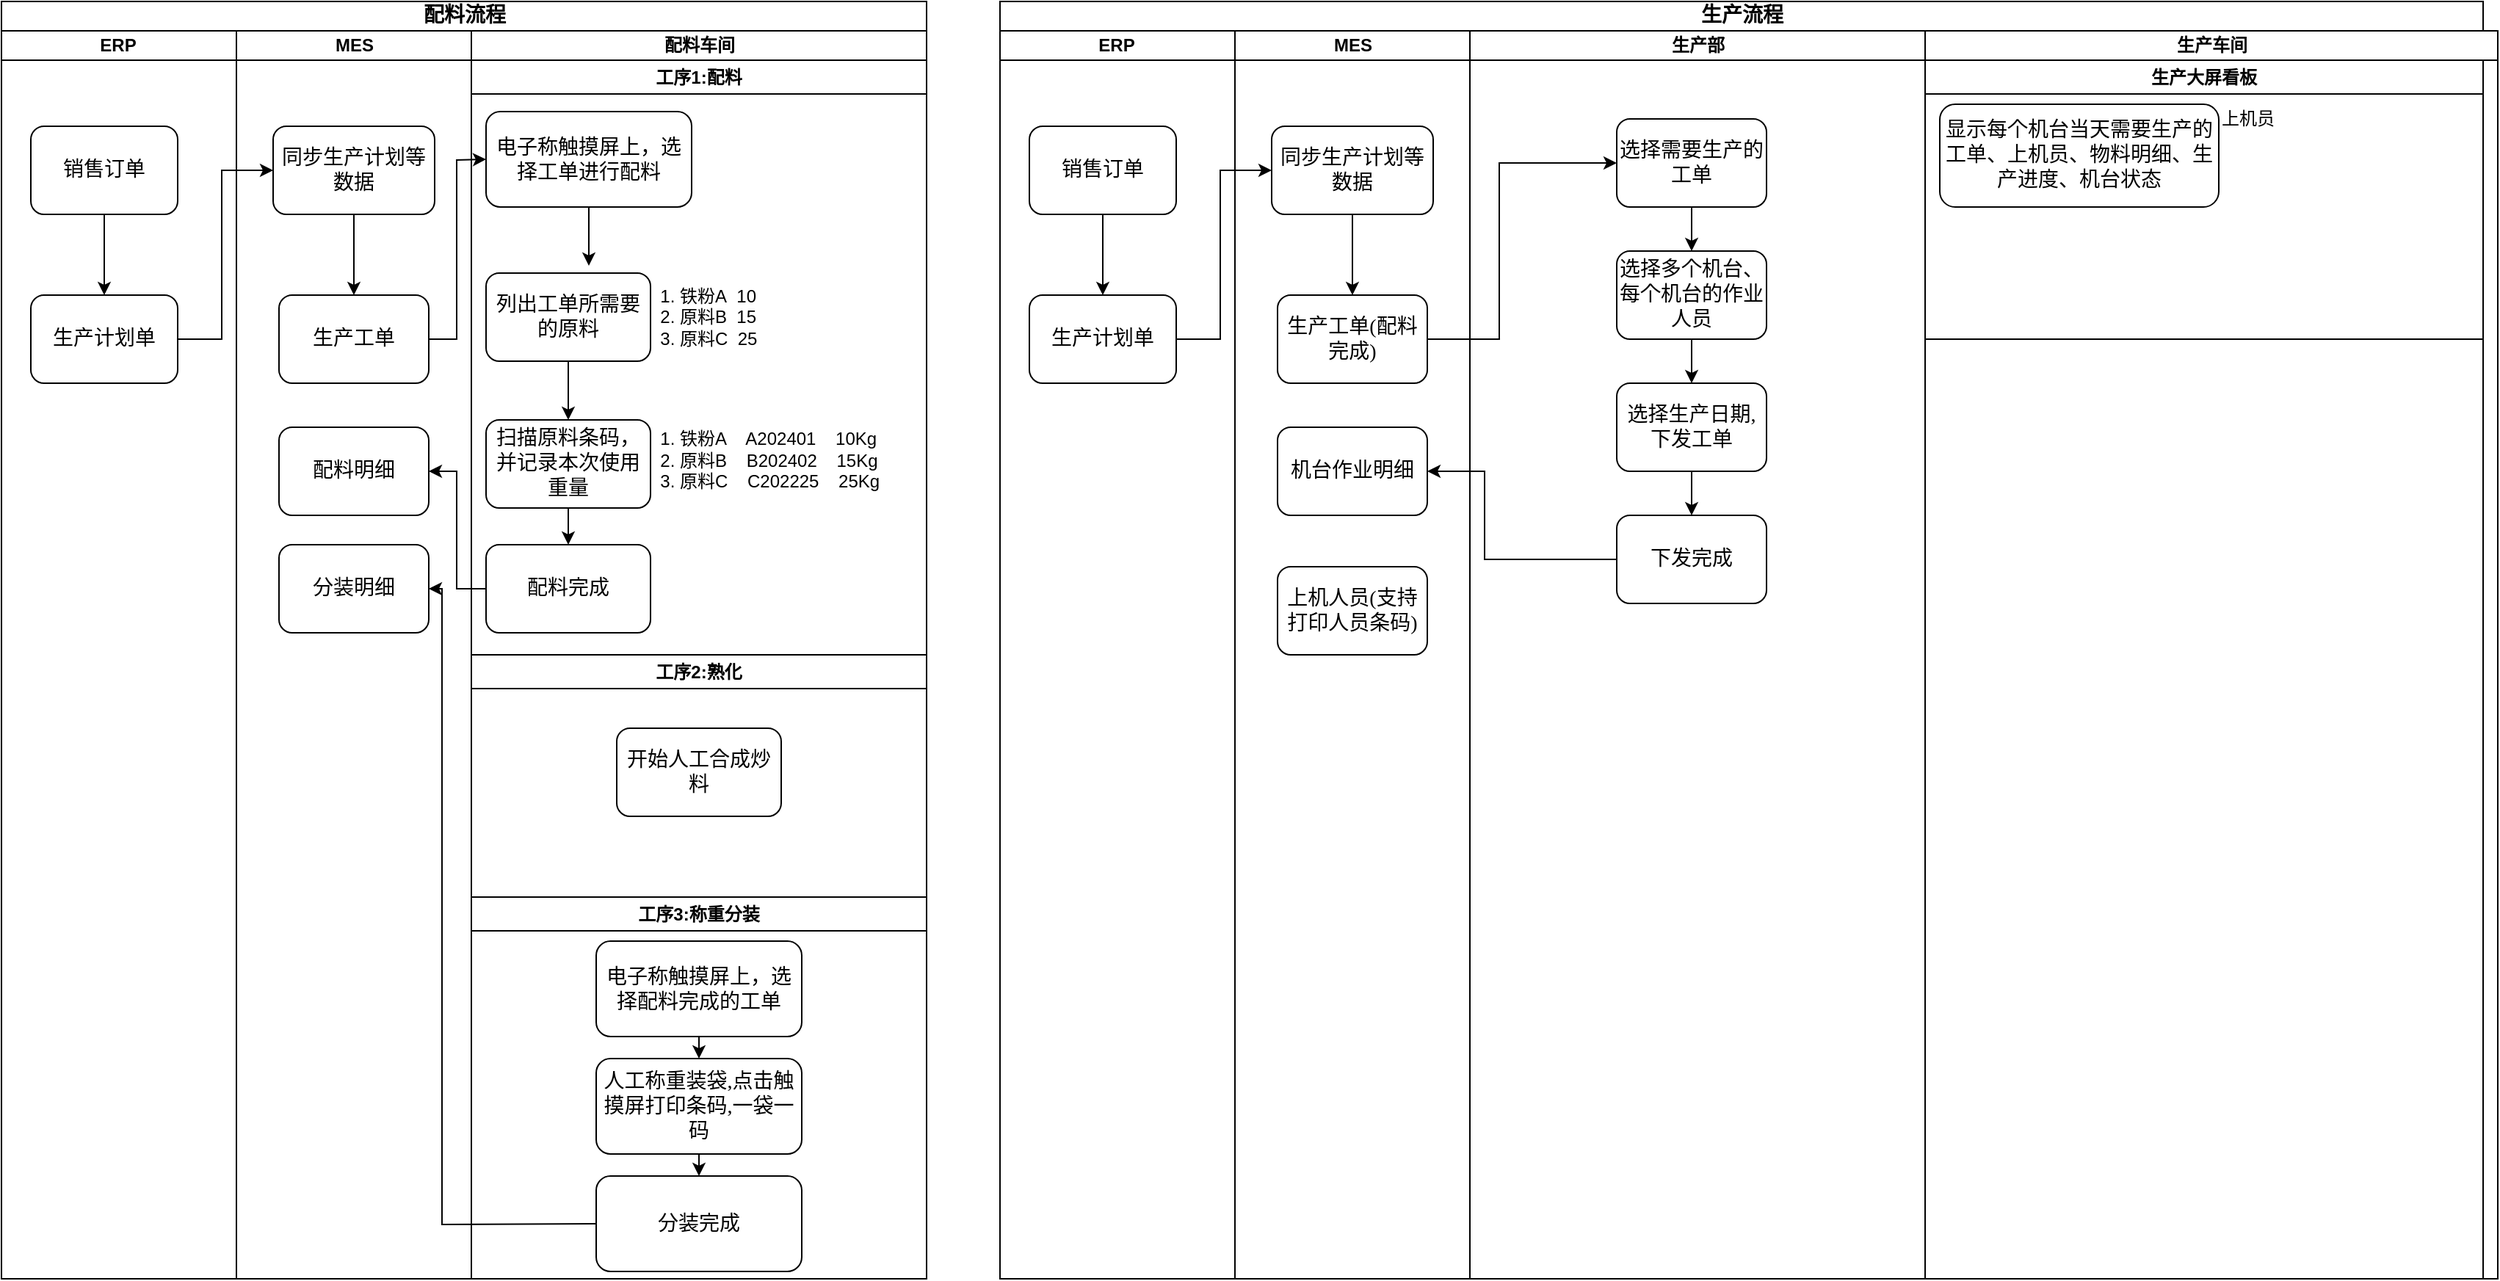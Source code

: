<mxfile version="24.0.0" type="github">
  <diagram name="Page-1" id="74e2e168-ea6b-b213-b513-2b3c1d86103e">
    <mxGraphModel dx="875" dy="451" grid="1" gridSize="10" guides="1" tooltips="1" connect="1" arrows="1" fold="1" page="1" pageScale="1" pageWidth="1100" pageHeight="850" background="none" math="0" shadow="0">
      <root>
        <mxCell id="0" />
        <mxCell id="1" parent="0" />
        <mxCell id="77e6c97f196da883-1" value="&lt;font style=&quot;font-size: 14px;&quot;&gt;配料流程&lt;/font&gt;" style="swimlane;html=1;childLayout=stackLayout;startSize=20;rounded=0;shadow=0;labelBackgroundColor=none;strokeWidth=1;fontFamily=Verdana;fontSize=8;align=center;" parent="1" vertex="1">
          <mxGeometry x="70" y="40" width="630" height="870" as="geometry" />
        </mxCell>
        <mxCell id="77e6c97f196da883-2" value="ERP&lt;span style=&quot;white-space: pre;&quot;&gt;&#x9;&lt;/span&gt;" style="swimlane;html=1;startSize=20;" parent="77e6c97f196da883-1" vertex="1">
          <mxGeometry y="20" width="160" height="850" as="geometry" />
        </mxCell>
        <mxCell id="77e6c97f196da883-8" value="&lt;font style=&quot;font-size: 14px;&quot;&gt;销售订单&lt;/font&gt;" style="rounded=1;whiteSpace=wrap;html=1;shadow=0;labelBackgroundColor=none;strokeWidth=1;fontFamily=Verdana;fontSize=8;align=center;" parent="77e6c97f196da883-2" vertex="1">
          <mxGeometry x="20" y="65" width="100" height="60" as="geometry" />
        </mxCell>
        <mxCell id="77e6c97f196da883-9" value="&lt;font style=&quot;font-size: 14px;&quot;&gt;生产计划单&lt;/font&gt;" style="rounded=1;whiteSpace=wrap;html=1;shadow=0;labelBackgroundColor=none;strokeWidth=1;fontFamily=Verdana;fontSize=8;align=center;" parent="77e6c97f196da883-2" vertex="1">
          <mxGeometry x="20" y="180" width="100" height="60" as="geometry" />
        </mxCell>
        <mxCell id="7kdRkKb2sxxw5B-0vBMB-1" value="" style="endArrow=classic;html=1;rounded=0;exitX=0.5;exitY=1;exitDx=0;exitDy=0;" edge="1" parent="77e6c97f196da883-2" source="77e6c97f196da883-8" target="77e6c97f196da883-9">
          <mxGeometry width="50" height="50" relative="1" as="geometry">
            <mxPoint x="220" y="130" as="sourcePoint" />
            <mxPoint x="270" y="80" as="targetPoint" />
          </mxGeometry>
        </mxCell>
        <mxCell id="77e6c97f196da883-39" style="edgeStyle=orthogonalEdgeStyle;rounded=1;html=1;labelBackgroundColor=none;startArrow=none;startFill=0;startSize=5;endArrow=classicThin;endFill=1;endSize=5;jettySize=auto;orthogonalLoop=1;strokeWidth=1;fontFamily=Verdana;fontSize=8" parent="77e6c97f196da883-1" target="77e6c97f196da883-23" edge="1">
          <mxGeometry relative="1" as="geometry">
            <mxPoint x="750" y="690" as="sourcePoint" />
          </mxGeometry>
        </mxCell>
        <mxCell id="77e6c97f196da883-40" style="edgeStyle=orthogonalEdgeStyle;rounded=1;html=1;labelBackgroundColor=none;startArrow=none;startFill=0;startSize=5;endArrow=classicThin;endFill=1;endSize=5;jettySize=auto;orthogonalLoop=1;strokeWidth=1;fontFamily=Verdana;fontSize=8" parent="77e6c97f196da883-1" target="77e6c97f196da883-24" edge="1">
          <mxGeometry relative="1" as="geometry">
            <mxPoint x="980" y="690" as="sourcePoint" />
          </mxGeometry>
        </mxCell>
        <mxCell id="107ba76e4e335f99-1" style="edgeStyle=orthogonalEdgeStyle;rounded=1;html=1;labelBackgroundColor=none;startArrow=none;startFill=0;startSize=5;endArrow=classicThin;endFill=1;endSize=5;jettySize=auto;orthogonalLoop=1;strokeWidth=1;fontFamily=Verdana;fontSize=8" parent="77e6c97f196da883-1" target="77e6c97f196da883-18" edge="1">
          <mxGeometry relative="1" as="geometry">
            <mxPoint x="760" y="450.0" as="sourcePoint" />
          </mxGeometry>
        </mxCell>
        <mxCell id="107ba76e4e335f99-3" style="edgeStyle=orthogonalEdgeStyle;rounded=1;html=1;labelBackgroundColor=none;startArrow=none;startFill=0;startSize=5;endArrow=classicThin;endFill=1;endSize=5;jettySize=auto;orthogonalLoop=1;strokeColor=#000000;strokeWidth=1;fontFamily=Verdana;fontSize=8;fontColor=#000000;" parent="77e6c97f196da883-1" source="77e6c97f196da883-22" edge="1">
          <mxGeometry relative="1" as="geometry">
            <mxPoint x="760" y="610" as="targetPoint" />
          </mxGeometry>
        </mxCell>
        <mxCell id="77e6c97f196da883-3" value="MES" style="swimlane;html=1;startSize=20;" parent="77e6c97f196da883-1" vertex="1">
          <mxGeometry x="160" y="20" width="160" height="850" as="geometry" />
        </mxCell>
        <mxCell id="7kdRkKb2sxxw5B-0vBMB-2" value="&lt;font style=&quot;font-size: 14px;&quot;&gt;同步生产计划等数据&lt;/font&gt;" style="rounded=1;whiteSpace=wrap;html=1;shadow=0;labelBackgroundColor=none;strokeWidth=1;fontFamily=Verdana;fontSize=8;align=center;" vertex="1" parent="77e6c97f196da883-3">
          <mxGeometry x="25" y="65" width="110" height="60" as="geometry" />
        </mxCell>
        <mxCell id="77e6c97f196da883-12" value="&lt;font style=&quot;font-size: 14px;&quot;&gt;生产工单&lt;/font&gt;" style="rounded=1;whiteSpace=wrap;html=1;shadow=0;labelBackgroundColor=none;strokeWidth=1;fontFamily=Verdana;fontSize=8;align=center;" parent="77e6c97f196da883-3" vertex="1">
          <mxGeometry x="29" y="180" width="102" height="60" as="geometry" />
        </mxCell>
        <mxCell id="7kdRkKb2sxxw5B-0vBMB-4" value="" style="endArrow=classic;html=1;rounded=0;exitX=0.5;exitY=1;exitDx=0;exitDy=0;entryX=0.5;entryY=0;entryDx=0;entryDy=0;" edge="1" parent="77e6c97f196da883-3" source="7kdRkKb2sxxw5B-0vBMB-2" target="77e6c97f196da883-12">
          <mxGeometry width="50" height="50" relative="1" as="geometry">
            <mxPoint x="180" y="140" as="sourcePoint" />
            <mxPoint x="230" y="90" as="targetPoint" />
          </mxGeometry>
        </mxCell>
        <mxCell id="7kdRkKb2sxxw5B-0vBMB-26" value="&lt;font style=&quot;font-size: 14px;&quot;&gt;配料明细&lt;/font&gt;" style="rounded=1;whiteSpace=wrap;html=1;shadow=0;labelBackgroundColor=none;strokeWidth=1;fontFamily=Verdana;fontSize=8;align=center;" vertex="1" parent="77e6c97f196da883-3">
          <mxGeometry x="29" y="270" width="102" height="60" as="geometry" />
        </mxCell>
        <mxCell id="7kdRkKb2sxxw5B-0vBMB-27" value="&lt;font style=&quot;font-size: 14px;&quot;&gt;分装明细&lt;/font&gt;" style="rounded=1;whiteSpace=wrap;html=1;shadow=0;labelBackgroundColor=none;strokeWidth=1;fontFamily=Verdana;fontSize=8;align=center;" vertex="1" parent="77e6c97f196da883-3">
          <mxGeometry x="29" y="350" width="102" height="60" as="geometry" />
        </mxCell>
        <mxCell id="77e6c97f196da883-4" value="配料车间" style="swimlane;html=1;startSize=20;" parent="77e6c97f196da883-1" vertex="1">
          <mxGeometry x="320" y="20" width="310" height="850" as="geometry" />
        </mxCell>
        <mxCell id="77e6c97f196da883-15" value="&lt;font style=&quot;font-size: 14px;&quot;&gt;电子称触摸屏上，选择工单进行配料&lt;/font&gt;" style="rounded=1;whiteSpace=wrap;html=1;shadow=0;labelBackgroundColor=none;strokeWidth=1;fontFamily=Verdana;fontSize=8;align=center;" parent="77e6c97f196da883-4" vertex="1">
          <mxGeometry x="10" y="55" width="140" height="65" as="geometry" />
        </mxCell>
        <mxCell id="7kdRkKb2sxxw5B-0vBMB-5" value="&lt;span style=&quot;font-size: 14px;&quot;&gt;列出工单所需要的原料&lt;/span&gt;" style="rounded=1;whiteSpace=wrap;html=1;shadow=0;labelBackgroundColor=none;strokeWidth=1;fontFamily=Verdana;fontSize=8;align=center;" vertex="1" parent="77e6c97f196da883-4">
          <mxGeometry x="10" y="165" width="112" height="60" as="geometry" />
        </mxCell>
        <mxCell id="7kdRkKb2sxxw5B-0vBMB-6" value="&lt;ol&gt;&lt;li&gt;铁粉A&amp;nbsp; 10&lt;/li&gt;&lt;li&gt;原料B&amp;nbsp; 15&lt;/li&gt;&lt;li&gt;原料C&amp;nbsp; 25&lt;/li&gt;&lt;/ol&gt;" style="text;strokeColor=none;fillColor=none;html=1;whiteSpace=wrap;verticalAlign=middle;overflow=hidden;" vertex="1" parent="77e6c97f196da883-4">
          <mxGeometry x="100" y="155" width="100" height="80" as="geometry" />
        </mxCell>
        <mxCell id="7kdRkKb2sxxw5B-0vBMB-7" value="&lt;span style=&quot;font-size: 14px;&quot;&gt;扫描原料条码，并记录本次使用重量&lt;/span&gt;" style="rounded=1;whiteSpace=wrap;html=1;shadow=0;labelBackgroundColor=none;strokeWidth=1;fontFamily=Verdana;fontSize=8;align=center;" vertex="1" parent="77e6c97f196da883-4">
          <mxGeometry x="10" y="265" width="112" height="60" as="geometry" />
        </mxCell>
        <mxCell id="7kdRkKb2sxxw5B-0vBMB-8" value="&lt;div&gt;&lt;br&gt;&lt;/div&gt;&lt;ol&gt;&lt;li&gt;铁粉A&amp;nbsp; &amp;nbsp; A202401&amp;nbsp; &amp;nbsp; 10Kg&lt;/li&gt;&lt;li&gt;原料B&amp;nbsp; &amp;nbsp; B202402&amp;nbsp; &amp;nbsp; 15Kg&lt;/li&gt;&lt;li&gt;原料C&amp;nbsp; &amp;nbsp; C202225&amp;nbsp; &amp;nbsp; 25Kg&lt;/li&gt;&lt;/ol&gt;" style="text;strokeColor=none;fillColor=none;html=1;whiteSpace=wrap;verticalAlign=middle;overflow=hidden;" vertex="1" parent="77e6c97f196da883-4">
          <mxGeometry x="100" y="235" width="190" height="100" as="geometry" />
        </mxCell>
        <mxCell id="7kdRkKb2sxxw5B-0vBMB-11" value="工序1:配料" style="swimlane;whiteSpace=wrap;html=1;startSize=23;" vertex="1" parent="77e6c97f196da883-4">
          <mxGeometry y="20" width="310" height="410" as="geometry" />
        </mxCell>
        <mxCell id="7kdRkKb2sxxw5B-0vBMB-19" value="&lt;span style=&quot;font-size: 14px;&quot;&gt;配料完成&lt;/span&gt;" style="rounded=1;whiteSpace=wrap;html=1;shadow=0;labelBackgroundColor=none;strokeWidth=1;fontFamily=Verdana;fontSize=8;align=center;" vertex="1" parent="7kdRkKb2sxxw5B-0vBMB-11">
          <mxGeometry x="10" y="330" width="112" height="60" as="geometry" />
        </mxCell>
        <mxCell id="7kdRkKb2sxxw5B-0vBMB-21" value="" style="endArrow=classic;html=1;rounded=0;exitX=0.5;exitY=1;exitDx=0;exitDy=0;" edge="1" parent="7kdRkKb2sxxw5B-0vBMB-11" source="77e6c97f196da883-15">
          <mxGeometry width="50" height="50" relative="1" as="geometry">
            <mxPoint x="190" y="110" as="sourcePoint" />
            <mxPoint x="80" y="140" as="targetPoint" />
          </mxGeometry>
        </mxCell>
        <mxCell id="7kdRkKb2sxxw5B-0vBMB-12" value="工序2:熟化" style="swimlane;whiteSpace=wrap;html=1;startSize=23;" vertex="1" parent="77e6c97f196da883-4">
          <mxGeometry y="425" width="310" height="165" as="geometry" />
        </mxCell>
        <mxCell id="7kdRkKb2sxxw5B-0vBMB-9" value="&lt;span style=&quot;font-size: 14px;&quot;&gt;开始人工合成炒料&lt;/span&gt;" style="rounded=1;whiteSpace=wrap;html=1;shadow=0;labelBackgroundColor=none;strokeWidth=1;fontFamily=Verdana;fontSize=8;align=center;" vertex="1" parent="7kdRkKb2sxxw5B-0vBMB-12">
          <mxGeometry x="99" y="50" width="112" height="60" as="geometry" />
        </mxCell>
        <mxCell id="7kdRkKb2sxxw5B-0vBMB-13" value="工序3:称重分装" style="swimlane;whiteSpace=wrap;html=1;" vertex="1" parent="77e6c97f196da883-4">
          <mxGeometry y="590" width="310" height="260" as="geometry" />
        </mxCell>
        <mxCell id="7kdRkKb2sxxw5B-0vBMB-14" value="&lt;font style=&quot;font-size: 14px;&quot;&gt;电子称触摸屏上，选择配料完成的工单&lt;/font&gt;" style="rounded=1;whiteSpace=wrap;html=1;shadow=0;labelBackgroundColor=none;strokeWidth=1;fontFamily=Verdana;fontSize=8;align=center;" vertex="1" parent="7kdRkKb2sxxw5B-0vBMB-13">
          <mxGeometry x="85" y="30" width="140" height="65" as="geometry" />
        </mxCell>
        <mxCell id="7kdRkKb2sxxw5B-0vBMB-17" value="&lt;font style=&quot;font-size: 14px;&quot;&gt;人工称重装袋,点击触摸屏打印条码,一袋一码&lt;/font&gt;" style="rounded=1;whiteSpace=wrap;html=1;shadow=0;labelBackgroundColor=none;strokeWidth=1;fontFamily=Verdana;fontSize=8;align=center;" vertex="1" parent="7kdRkKb2sxxw5B-0vBMB-13">
          <mxGeometry x="85" y="110" width="140" height="65" as="geometry" />
        </mxCell>
        <mxCell id="7kdRkKb2sxxw5B-0vBMB-18" value="&lt;font style=&quot;font-size: 14px;&quot;&gt;分装完成&lt;/font&gt;" style="rounded=1;whiteSpace=wrap;html=1;shadow=0;labelBackgroundColor=none;strokeWidth=1;fontFamily=Verdana;fontSize=8;align=center;" vertex="1" parent="7kdRkKb2sxxw5B-0vBMB-13">
          <mxGeometry x="85" y="190" width="140" height="65" as="geometry" />
        </mxCell>
        <mxCell id="7kdRkKb2sxxw5B-0vBMB-24" value="" style="endArrow=classic;html=1;rounded=0;exitX=0.5;exitY=1;exitDx=0;exitDy=0;entryX=0.5;entryY=0;entryDx=0;entryDy=0;" edge="1" parent="7kdRkKb2sxxw5B-0vBMB-13" source="7kdRkKb2sxxw5B-0vBMB-14" target="7kdRkKb2sxxw5B-0vBMB-17">
          <mxGeometry width="50" height="50" relative="1" as="geometry">
            <mxPoint x="260" y="100" as="sourcePoint" />
            <mxPoint x="310" y="50" as="targetPoint" />
          </mxGeometry>
        </mxCell>
        <mxCell id="7kdRkKb2sxxw5B-0vBMB-25" value="" style="endArrow=classic;html=1;rounded=0;exitX=0.5;exitY=1;exitDx=0;exitDy=0;" edge="1" parent="7kdRkKb2sxxw5B-0vBMB-13" source="7kdRkKb2sxxw5B-0vBMB-17" target="7kdRkKb2sxxw5B-0vBMB-18">
          <mxGeometry width="50" height="50" relative="1" as="geometry">
            <mxPoint x="250" y="160" as="sourcePoint" />
            <mxPoint x="260" y="190" as="targetPoint" />
          </mxGeometry>
        </mxCell>
        <mxCell id="7kdRkKb2sxxw5B-0vBMB-22" value="" style="endArrow=classic;html=1;rounded=0;exitX=0.5;exitY=1;exitDx=0;exitDy=0;entryX=0.5;entryY=0;entryDx=0;entryDy=0;" edge="1" parent="77e6c97f196da883-4" source="7kdRkKb2sxxw5B-0vBMB-5" target="7kdRkKb2sxxw5B-0vBMB-7">
          <mxGeometry width="50" height="50" relative="1" as="geometry">
            <mxPoint x="210" y="170" as="sourcePoint" />
            <mxPoint x="260" y="120" as="targetPoint" />
          </mxGeometry>
        </mxCell>
        <mxCell id="7kdRkKb2sxxw5B-0vBMB-23" value="" style="endArrow=classic;html=1;rounded=0;exitX=0.5;exitY=1;exitDx=0;exitDy=0;entryX=0.5;entryY=0;entryDx=0;entryDy=0;" edge="1" parent="77e6c97f196da883-4" source="7kdRkKb2sxxw5B-0vBMB-7" target="7kdRkKb2sxxw5B-0vBMB-19">
          <mxGeometry width="50" height="50" relative="1" as="geometry">
            <mxPoint x="90" y="310" as="sourcePoint" />
            <mxPoint x="140" y="260" as="targetPoint" />
          </mxGeometry>
        </mxCell>
        <mxCell id="7kdRkKb2sxxw5B-0vBMB-3" value="" style="endArrow=classic;html=1;rounded=0;exitX=1;exitY=0.5;exitDx=0;exitDy=0;entryX=0;entryY=0.5;entryDx=0;entryDy=0;" edge="1" parent="77e6c97f196da883-1" source="77e6c97f196da883-9" target="7kdRkKb2sxxw5B-0vBMB-2">
          <mxGeometry width="50" height="50" relative="1" as="geometry">
            <mxPoint x="210" y="360" as="sourcePoint" />
            <mxPoint x="260" y="310" as="targetPoint" />
            <Array as="points">
              <mxPoint x="150" y="230" />
              <mxPoint x="150" y="115" />
            </Array>
          </mxGeometry>
        </mxCell>
        <mxCell id="7kdRkKb2sxxw5B-0vBMB-20" value="" style="endArrow=classic;html=1;rounded=0;exitX=1;exitY=0.5;exitDx=0;exitDy=0;entryX=0;entryY=0.5;entryDx=0;entryDy=0;" edge="1" parent="77e6c97f196da883-1" source="77e6c97f196da883-12" target="77e6c97f196da883-15">
          <mxGeometry width="50" height="50" relative="1" as="geometry">
            <mxPoint x="250" y="350" as="sourcePoint" />
            <mxPoint x="300" y="300" as="targetPoint" />
            <Array as="points">
              <mxPoint x="310" y="230" />
              <mxPoint x="310" y="108" />
            </Array>
          </mxGeometry>
        </mxCell>
        <mxCell id="7kdRkKb2sxxw5B-0vBMB-28" value="" style="endArrow=classic;html=1;rounded=0;exitX=0;exitY=0.5;exitDx=0;exitDy=0;entryX=1;entryY=0.5;entryDx=0;entryDy=0;" edge="1" parent="77e6c97f196da883-1" source="7kdRkKb2sxxw5B-0vBMB-19" target="7kdRkKb2sxxw5B-0vBMB-26">
          <mxGeometry width="50" height="50" relative="1" as="geometry">
            <mxPoint x="480" y="410" as="sourcePoint" />
            <mxPoint x="530" y="360" as="targetPoint" />
            <Array as="points">
              <mxPoint x="310" y="400" />
              <mxPoint x="310" y="320" />
            </Array>
          </mxGeometry>
        </mxCell>
        <mxCell id="7kdRkKb2sxxw5B-0vBMB-29" value="" style="endArrow=classic;html=1;rounded=0;exitX=0;exitY=0.5;exitDx=0;exitDy=0;entryX=1;entryY=0.5;entryDx=0;entryDy=0;" edge="1" parent="77e6c97f196da883-1" source="7kdRkKb2sxxw5B-0vBMB-18" target="7kdRkKb2sxxw5B-0vBMB-27">
          <mxGeometry width="50" height="50" relative="1" as="geometry">
            <mxPoint x="280" y="700" as="sourcePoint" />
            <mxPoint x="330" y="650" as="targetPoint" />
            <Array as="points">
              <mxPoint x="300" y="833" />
              <mxPoint x="300" y="400" />
            </Array>
          </mxGeometry>
        </mxCell>
        <mxCell id="7kdRkKb2sxxw5B-0vBMB-30" value="&lt;font style=&quot;font-size: 14px;&quot;&gt;生产流程&lt;/font&gt;" style="swimlane;html=1;childLayout=stackLayout;startSize=20;rounded=0;shadow=0;labelBackgroundColor=none;strokeWidth=1;fontFamily=Verdana;fontSize=8;align=center;" vertex="1" parent="1">
          <mxGeometry x="750" y="40" width="1010" height="870" as="geometry" />
        </mxCell>
        <mxCell id="7kdRkKb2sxxw5B-0vBMB-31" value="ERP&lt;span style=&quot;white-space: pre;&quot;&gt;&#x9;&lt;/span&gt;" style="swimlane;html=1;startSize=20;" vertex="1" parent="7kdRkKb2sxxw5B-0vBMB-30">
          <mxGeometry y="20" width="160" height="850" as="geometry" />
        </mxCell>
        <mxCell id="7kdRkKb2sxxw5B-0vBMB-32" value="&lt;font style=&quot;font-size: 14px;&quot;&gt;销售订单&lt;/font&gt;" style="rounded=1;whiteSpace=wrap;html=1;shadow=0;labelBackgroundColor=none;strokeWidth=1;fontFamily=Verdana;fontSize=8;align=center;" vertex="1" parent="7kdRkKb2sxxw5B-0vBMB-31">
          <mxGeometry x="20" y="65" width="100" height="60" as="geometry" />
        </mxCell>
        <mxCell id="7kdRkKb2sxxw5B-0vBMB-33" value="&lt;font style=&quot;font-size: 14px;&quot;&gt;生产计划单&lt;/font&gt;" style="rounded=1;whiteSpace=wrap;html=1;shadow=0;labelBackgroundColor=none;strokeWidth=1;fontFamily=Verdana;fontSize=8;align=center;" vertex="1" parent="7kdRkKb2sxxw5B-0vBMB-31">
          <mxGeometry x="20" y="180" width="100" height="60" as="geometry" />
        </mxCell>
        <mxCell id="7kdRkKb2sxxw5B-0vBMB-34" value="" style="endArrow=classic;html=1;rounded=0;exitX=0.5;exitY=1;exitDx=0;exitDy=0;" edge="1" parent="7kdRkKb2sxxw5B-0vBMB-31" source="7kdRkKb2sxxw5B-0vBMB-32" target="7kdRkKb2sxxw5B-0vBMB-33">
          <mxGeometry width="50" height="50" relative="1" as="geometry">
            <mxPoint x="220" y="130" as="sourcePoint" />
            <mxPoint x="270" y="80" as="targetPoint" />
          </mxGeometry>
        </mxCell>
        <mxCell id="7kdRkKb2sxxw5B-0vBMB-35" style="edgeStyle=orthogonalEdgeStyle;rounded=1;html=1;labelBackgroundColor=none;startArrow=none;startFill=0;startSize=5;endArrow=classicThin;endFill=1;endSize=5;jettySize=auto;orthogonalLoop=1;strokeWidth=1;fontFamily=Verdana;fontSize=8" edge="1" parent="7kdRkKb2sxxw5B-0vBMB-30">
          <mxGeometry relative="1" as="geometry">
            <mxPoint x="750" y="690" as="sourcePoint" />
          </mxGeometry>
        </mxCell>
        <mxCell id="7kdRkKb2sxxw5B-0vBMB-36" style="edgeStyle=orthogonalEdgeStyle;rounded=1;html=1;labelBackgroundColor=none;startArrow=none;startFill=0;startSize=5;endArrow=classicThin;endFill=1;endSize=5;jettySize=auto;orthogonalLoop=1;strokeWidth=1;fontFamily=Verdana;fontSize=8" edge="1" parent="7kdRkKb2sxxw5B-0vBMB-30">
          <mxGeometry relative="1" as="geometry">
            <mxPoint x="980" y="690" as="sourcePoint" />
          </mxGeometry>
        </mxCell>
        <mxCell id="7kdRkKb2sxxw5B-0vBMB-37" style="edgeStyle=orthogonalEdgeStyle;rounded=1;html=1;labelBackgroundColor=none;startArrow=none;startFill=0;startSize=5;endArrow=classicThin;endFill=1;endSize=5;jettySize=auto;orthogonalLoop=1;strokeWidth=1;fontFamily=Verdana;fontSize=8" edge="1" parent="7kdRkKb2sxxw5B-0vBMB-30">
          <mxGeometry relative="1" as="geometry">
            <mxPoint x="760" y="450.0" as="sourcePoint" />
          </mxGeometry>
        </mxCell>
        <mxCell id="7kdRkKb2sxxw5B-0vBMB-38" style="edgeStyle=orthogonalEdgeStyle;rounded=1;html=1;labelBackgroundColor=none;startArrow=none;startFill=0;startSize=5;endArrow=classicThin;endFill=1;endSize=5;jettySize=auto;orthogonalLoop=1;strokeColor=#000000;strokeWidth=1;fontFamily=Verdana;fontSize=8;fontColor=#000000;" edge="1" parent="7kdRkKb2sxxw5B-0vBMB-30">
          <mxGeometry relative="1" as="geometry">
            <mxPoint x="760" y="610" as="targetPoint" />
          </mxGeometry>
        </mxCell>
        <mxCell id="7kdRkKb2sxxw5B-0vBMB-39" value="MES" style="swimlane;html=1;startSize=20;" vertex="1" parent="7kdRkKb2sxxw5B-0vBMB-30">
          <mxGeometry x="160" y="20" width="160" height="850" as="geometry" />
        </mxCell>
        <mxCell id="7kdRkKb2sxxw5B-0vBMB-40" value="&lt;font style=&quot;font-size: 14px;&quot;&gt;同步生产计划等数据&lt;/font&gt;" style="rounded=1;whiteSpace=wrap;html=1;shadow=0;labelBackgroundColor=none;strokeWidth=1;fontFamily=Verdana;fontSize=8;align=center;" vertex="1" parent="7kdRkKb2sxxw5B-0vBMB-39">
          <mxGeometry x="25" y="65" width="110" height="60" as="geometry" />
        </mxCell>
        <mxCell id="7kdRkKb2sxxw5B-0vBMB-41" value="&lt;font style=&quot;font-size: 14px;&quot;&gt;生产工单(配料完成)&lt;/font&gt;" style="rounded=1;whiteSpace=wrap;html=1;shadow=0;labelBackgroundColor=none;strokeWidth=1;fontFamily=Verdana;fontSize=8;align=center;" vertex="1" parent="7kdRkKb2sxxw5B-0vBMB-39">
          <mxGeometry x="29" y="180" width="102" height="60" as="geometry" />
        </mxCell>
        <mxCell id="7kdRkKb2sxxw5B-0vBMB-42" value="" style="endArrow=classic;html=1;rounded=0;exitX=0.5;exitY=1;exitDx=0;exitDy=0;entryX=0.5;entryY=0;entryDx=0;entryDy=0;" edge="1" parent="7kdRkKb2sxxw5B-0vBMB-39" source="7kdRkKb2sxxw5B-0vBMB-40" target="7kdRkKb2sxxw5B-0vBMB-41">
          <mxGeometry width="50" height="50" relative="1" as="geometry">
            <mxPoint x="180" y="140" as="sourcePoint" />
            <mxPoint x="230" y="90" as="targetPoint" />
          </mxGeometry>
        </mxCell>
        <mxCell id="7kdRkKb2sxxw5B-0vBMB-84" value="&lt;font style=&quot;font-size: 14px;&quot;&gt;机台作业明细&lt;/font&gt;" style="rounded=1;whiteSpace=wrap;html=1;shadow=0;labelBackgroundColor=none;strokeWidth=1;fontFamily=Verdana;fontSize=8;align=center;" vertex="1" parent="7kdRkKb2sxxw5B-0vBMB-39">
          <mxGeometry x="29" y="270" width="102" height="60" as="geometry" />
        </mxCell>
        <mxCell id="7kdRkKb2sxxw5B-0vBMB-90" value="&lt;font style=&quot;font-size: 14px;&quot;&gt;上机人员(支持打印人员条码)&lt;/font&gt;" style="rounded=1;whiteSpace=wrap;html=1;shadow=0;labelBackgroundColor=none;strokeWidth=1;fontFamily=Verdana;fontSize=8;align=center;" vertex="1" parent="7kdRkKb2sxxw5B-0vBMB-39">
          <mxGeometry x="29" y="365" width="102" height="60" as="geometry" />
        </mxCell>
        <mxCell id="7kdRkKb2sxxw5B-0vBMB-45" value="生产部" style="swimlane;html=1;startSize=20;" vertex="1" parent="7kdRkKb2sxxw5B-0vBMB-30">
          <mxGeometry x="320" y="20" width="310" height="850" as="geometry" />
        </mxCell>
        <mxCell id="7kdRkKb2sxxw5B-0vBMB-68" value="&lt;font style=&quot;font-size: 14px;&quot;&gt;选择需要生产的工单&lt;/font&gt;" style="rounded=1;whiteSpace=wrap;html=1;shadow=0;labelBackgroundColor=none;strokeWidth=1;fontFamily=Verdana;fontSize=8;align=center;" vertex="1" parent="7kdRkKb2sxxw5B-0vBMB-45">
          <mxGeometry x="100" y="60" width="102" height="60" as="geometry" />
        </mxCell>
        <mxCell id="7kdRkKb2sxxw5B-0vBMB-69" value="&lt;font style=&quot;font-size: 14px;&quot;&gt;选择多个机台、每个机台的作业人员&lt;/font&gt;" style="rounded=1;whiteSpace=wrap;html=1;shadow=0;labelBackgroundColor=none;strokeWidth=1;fontFamily=Verdana;fontSize=8;align=center;" vertex="1" parent="7kdRkKb2sxxw5B-0vBMB-45">
          <mxGeometry x="100" y="150" width="102" height="60" as="geometry" />
        </mxCell>
        <mxCell id="7kdRkKb2sxxw5B-0vBMB-70" value="&lt;font style=&quot;font-size: 14px;&quot;&gt;选择生产日期,下发工单&lt;/font&gt;" style="rounded=1;whiteSpace=wrap;html=1;shadow=0;labelBackgroundColor=none;strokeWidth=1;fontFamily=Verdana;fontSize=8;align=center;" vertex="1" parent="7kdRkKb2sxxw5B-0vBMB-45">
          <mxGeometry x="100" y="240" width="102" height="60" as="geometry" />
        </mxCell>
        <mxCell id="7kdRkKb2sxxw5B-0vBMB-72" value="" style="endArrow=classic;html=1;rounded=0;exitX=0.5;exitY=1;exitDx=0;exitDy=0;entryX=0.5;entryY=0;entryDx=0;entryDy=0;" edge="1" parent="7kdRkKb2sxxw5B-0vBMB-45" source="7kdRkKb2sxxw5B-0vBMB-68" target="7kdRkKb2sxxw5B-0vBMB-69">
          <mxGeometry width="50" height="50" relative="1" as="geometry">
            <mxPoint x="240" y="150" as="sourcePoint" />
            <mxPoint x="290" y="100" as="targetPoint" />
          </mxGeometry>
        </mxCell>
        <mxCell id="7kdRkKb2sxxw5B-0vBMB-73" value="" style="endArrow=classic;html=1;rounded=0;exitX=0.5;exitY=1;exitDx=0;exitDy=0;" edge="1" parent="7kdRkKb2sxxw5B-0vBMB-45" source="7kdRkKb2sxxw5B-0vBMB-69" target="7kdRkKb2sxxw5B-0vBMB-70">
          <mxGeometry width="50" height="50" relative="1" as="geometry">
            <mxPoint x="240" y="240" as="sourcePoint" />
            <mxPoint x="290" y="190" as="targetPoint" />
          </mxGeometry>
        </mxCell>
        <mxCell id="7kdRkKb2sxxw5B-0vBMB-74" value="&lt;font style=&quot;font-size: 14px;&quot;&gt;下发完成&lt;/font&gt;" style="rounded=1;whiteSpace=wrap;html=1;shadow=0;labelBackgroundColor=none;strokeWidth=1;fontFamily=Verdana;fontSize=8;align=center;" vertex="1" parent="7kdRkKb2sxxw5B-0vBMB-45">
          <mxGeometry x="100" y="330" width="102" height="60" as="geometry" />
        </mxCell>
        <mxCell id="7kdRkKb2sxxw5B-0vBMB-75" value="" style="endArrow=classic;html=1;rounded=0;exitX=0.5;exitY=1;exitDx=0;exitDy=0;" edge="1" parent="7kdRkKb2sxxw5B-0vBMB-45" source="7kdRkKb2sxxw5B-0vBMB-70" target="7kdRkKb2sxxw5B-0vBMB-74">
          <mxGeometry width="50" height="50" relative="1" as="geometry">
            <mxPoint x="260" y="300" as="sourcePoint" />
            <mxPoint x="310" y="250" as="targetPoint" />
          </mxGeometry>
        </mxCell>
        <mxCell id="7kdRkKb2sxxw5B-0vBMB-64" value="" style="endArrow=classic;html=1;rounded=0;exitX=1;exitY=0.5;exitDx=0;exitDy=0;entryX=0;entryY=0.5;entryDx=0;entryDy=0;" edge="1" parent="7kdRkKb2sxxw5B-0vBMB-30" source="7kdRkKb2sxxw5B-0vBMB-33" target="7kdRkKb2sxxw5B-0vBMB-40">
          <mxGeometry width="50" height="50" relative="1" as="geometry">
            <mxPoint x="210" y="360" as="sourcePoint" />
            <mxPoint x="260" y="310" as="targetPoint" />
            <Array as="points">
              <mxPoint x="150" y="230" />
              <mxPoint x="150" y="115" />
            </Array>
          </mxGeometry>
        </mxCell>
        <mxCell id="7kdRkKb2sxxw5B-0vBMB-71" value="" style="endArrow=classic;html=1;rounded=0;exitX=1;exitY=0.5;exitDx=0;exitDy=0;entryX=0;entryY=0.5;entryDx=0;entryDy=0;" edge="1" parent="7kdRkKb2sxxw5B-0vBMB-30" source="7kdRkKb2sxxw5B-0vBMB-41" target="7kdRkKb2sxxw5B-0vBMB-68">
          <mxGeometry width="50" height="50" relative="1" as="geometry">
            <mxPoint x="360" y="210" as="sourcePoint" />
            <mxPoint x="410" y="160" as="targetPoint" />
            <Array as="points">
              <mxPoint x="340" y="230" />
              <mxPoint x="340" y="110" />
            </Array>
          </mxGeometry>
        </mxCell>
        <mxCell id="7kdRkKb2sxxw5B-0vBMB-86" value="" style="endArrow=classic;html=1;rounded=0;exitX=0;exitY=0.5;exitDx=0;exitDy=0;entryX=1;entryY=0.5;entryDx=0;entryDy=0;" edge="1" parent="7kdRkKb2sxxw5B-0vBMB-30" source="7kdRkKb2sxxw5B-0vBMB-74" target="7kdRkKb2sxxw5B-0vBMB-84">
          <mxGeometry width="50" height="50" relative="1" as="geometry">
            <mxPoint x="380" y="380" as="sourcePoint" />
            <mxPoint x="430" y="330" as="targetPoint" />
            <Array as="points">
              <mxPoint x="330" y="380" />
              <mxPoint x="330" y="320" />
            </Array>
          </mxGeometry>
        </mxCell>
        <mxCell id="7kdRkKb2sxxw5B-0vBMB-76" value="生产车间" style="swimlane;html=1;startSize=20;" vertex="1" parent="1">
          <mxGeometry x="1380" y="60" width="390" height="850" as="geometry" />
        </mxCell>
        <mxCell id="7kdRkKb2sxxw5B-0vBMB-87" value="生产大屏看板" style="swimlane;whiteSpace=wrap;html=1;" vertex="1" parent="7kdRkKb2sxxw5B-0vBMB-76">
          <mxGeometry y="20" width="380" height="190" as="geometry" />
        </mxCell>
        <mxCell id="7kdRkKb2sxxw5B-0vBMB-88" value="&lt;span style=&quot;font-size: 14px;&quot;&gt;显示每个机台当天需要生产的工单、上机员、物料明细、生产进度、机台状态&lt;/span&gt;" style="rounded=1;whiteSpace=wrap;html=1;shadow=0;labelBackgroundColor=none;strokeWidth=1;fontFamily=Verdana;fontSize=8;align=center;" vertex="1" parent="7kdRkKb2sxxw5B-0vBMB-87">
          <mxGeometry x="10" y="30" width="190" height="70" as="geometry" />
        </mxCell>
        <mxCell id="7kdRkKb2sxxw5B-0vBMB-89" value="&lt;div&gt;上机员&lt;/div&gt;" style="text;strokeColor=none;fillColor=none;html=1;whiteSpace=wrap;verticalAlign=middle;overflow=hidden;" vertex="1" parent="7kdRkKb2sxxw5B-0vBMB-76">
          <mxGeometry x="200" y="10" width="190" height="100" as="geometry" />
        </mxCell>
      </root>
    </mxGraphModel>
  </diagram>
</mxfile>

